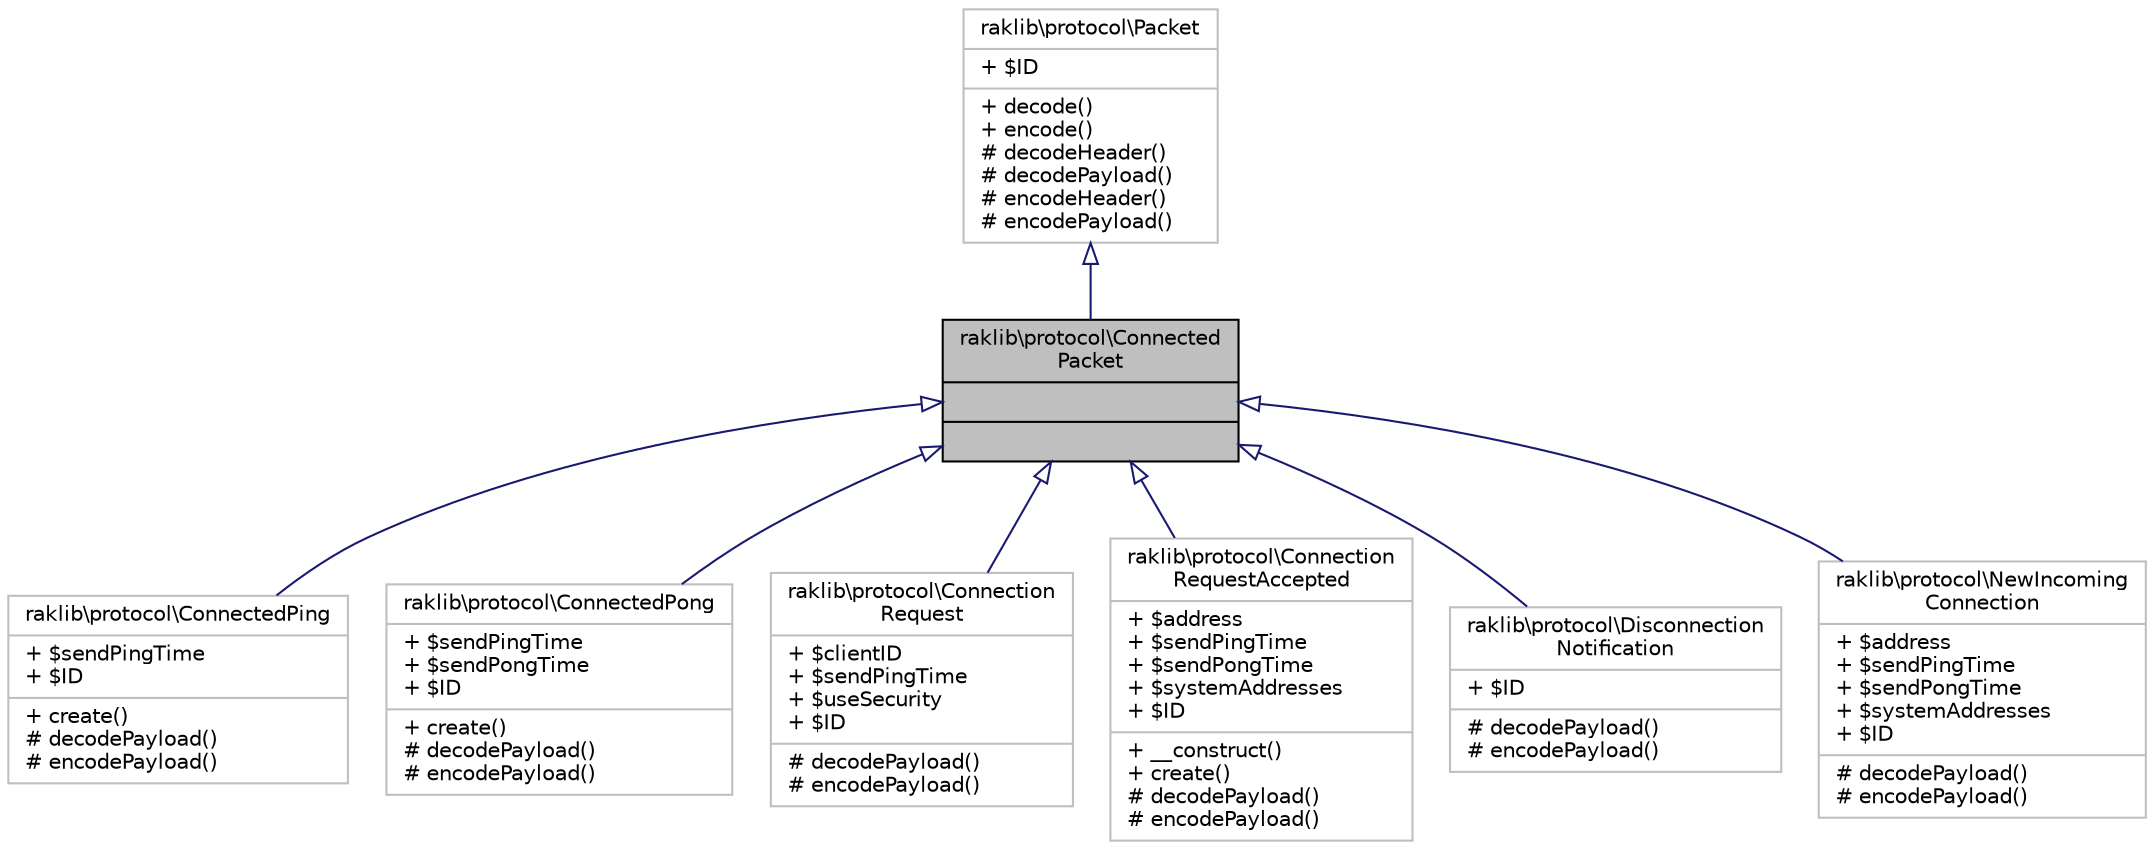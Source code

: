 digraph "raklib\protocol\ConnectedPacket"
{
 // INTERACTIVE_SVG=YES
 // LATEX_PDF_SIZE
  edge [fontname="Helvetica",fontsize="10",labelfontname="Helvetica",labelfontsize="10"];
  node [fontname="Helvetica",fontsize="10",shape=record];
  Node1 [label="{raklib\\protocol\\Connected\lPacket\n||}",height=0.2,width=0.4,color="black", fillcolor="grey75", style="filled", fontcolor="black",tooltip=" "];
  Node2 -> Node1 [dir="back",color="midnightblue",fontsize="10",style="solid",arrowtail="onormal",fontname="Helvetica"];
  Node2 [label="{raklib\\protocol\\Packet\n|+ $ID\l|+ decode()\l+ encode()\l# decodeHeader()\l# decodePayload()\l# encodeHeader()\l# encodePayload()\l}",height=0.2,width=0.4,color="grey75", fillcolor="white", style="filled",URL="$d6/d53/classraklib_1_1protocol_1_1_packet.html",tooltip=" "];
  Node1 -> Node3 [dir="back",color="midnightblue",fontsize="10",style="solid",arrowtail="onormal",fontname="Helvetica"];
  Node3 [label="{raklib\\protocol\\ConnectedPing\n|+ $sendPingTime\l+ $ID\l|+ create()\l# decodePayload()\l# encodePayload()\l}",height=0.2,width=0.4,color="grey75", fillcolor="white", style="filled",URL="$d4/d54/classraklib_1_1protocol_1_1_connected_ping.html",tooltip=" "];
  Node1 -> Node4 [dir="back",color="midnightblue",fontsize="10",style="solid",arrowtail="onormal",fontname="Helvetica"];
  Node4 [label="{raklib\\protocol\\ConnectedPong\n|+ $sendPingTime\l+ $sendPongTime\l+ $ID\l|+ create()\l# decodePayload()\l# encodePayload()\l}",height=0.2,width=0.4,color="grey75", fillcolor="white", style="filled",URL="$d9/da5/classraklib_1_1protocol_1_1_connected_pong.html",tooltip=" "];
  Node1 -> Node5 [dir="back",color="midnightblue",fontsize="10",style="solid",arrowtail="onormal",fontname="Helvetica"];
  Node5 [label="{raklib\\protocol\\Connection\lRequest\n|+ $clientID\l+ $sendPingTime\l+ $useSecurity\l+ $ID\l|# decodePayload()\l# encodePayload()\l}",height=0.2,width=0.4,color="grey75", fillcolor="white", style="filled",URL="$d1/df6/classraklib_1_1protocol_1_1_connection_request.html",tooltip=" "];
  Node1 -> Node6 [dir="back",color="midnightblue",fontsize="10",style="solid",arrowtail="onormal",fontname="Helvetica"];
  Node6 [label="{raklib\\protocol\\Connection\lRequestAccepted\n|+ $address\l+ $sendPingTime\l+ $sendPongTime\l+ $systemAddresses\l+ $ID\l|+ __construct()\l+ create()\l# decodePayload()\l# encodePayload()\l}",height=0.2,width=0.4,color="grey75", fillcolor="white", style="filled",URL="$dd/dc9/classraklib_1_1protocol_1_1_connection_request_accepted.html",tooltip=" "];
  Node1 -> Node7 [dir="back",color="midnightblue",fontsize="10",style="solid",arrowtail="onormal",fontname="Helvetica"];
  Node7 [label="{raklib\\protocol\\Disconnection\lNotification\n|+ $ID\l|# decodePayload()\l# encodePayload()\l}",height=0.2,width=0.4,color="grey75", fillcolor="white", style="filled",URL="$dc/d79/classraklib_1_1protocol_1_1_disconnection_notification.html",tooltip=" "];
  Node1 -> Node8 [dir="back",color="midnightblue",fontsize="10",style="solid",arrowtail="onormal",fontname="Helvetica"];
  Node8 [label="{raklib\\protocol\\NewIncoming\lConnection\n|+ $address\l+ $sendPingTime\l+ $sendPongTime\l+ $systemAddresses\l+ $ID\l|# decodePayload()\l# encodePayload()\l}",height=0.2,width=0.4,color="grey75", fillcolor="white", style="filled",URL="$d6/db6/classraklib_1_1protocol_1_1_new_incoming_connection.html",tooltip=" "];
}
